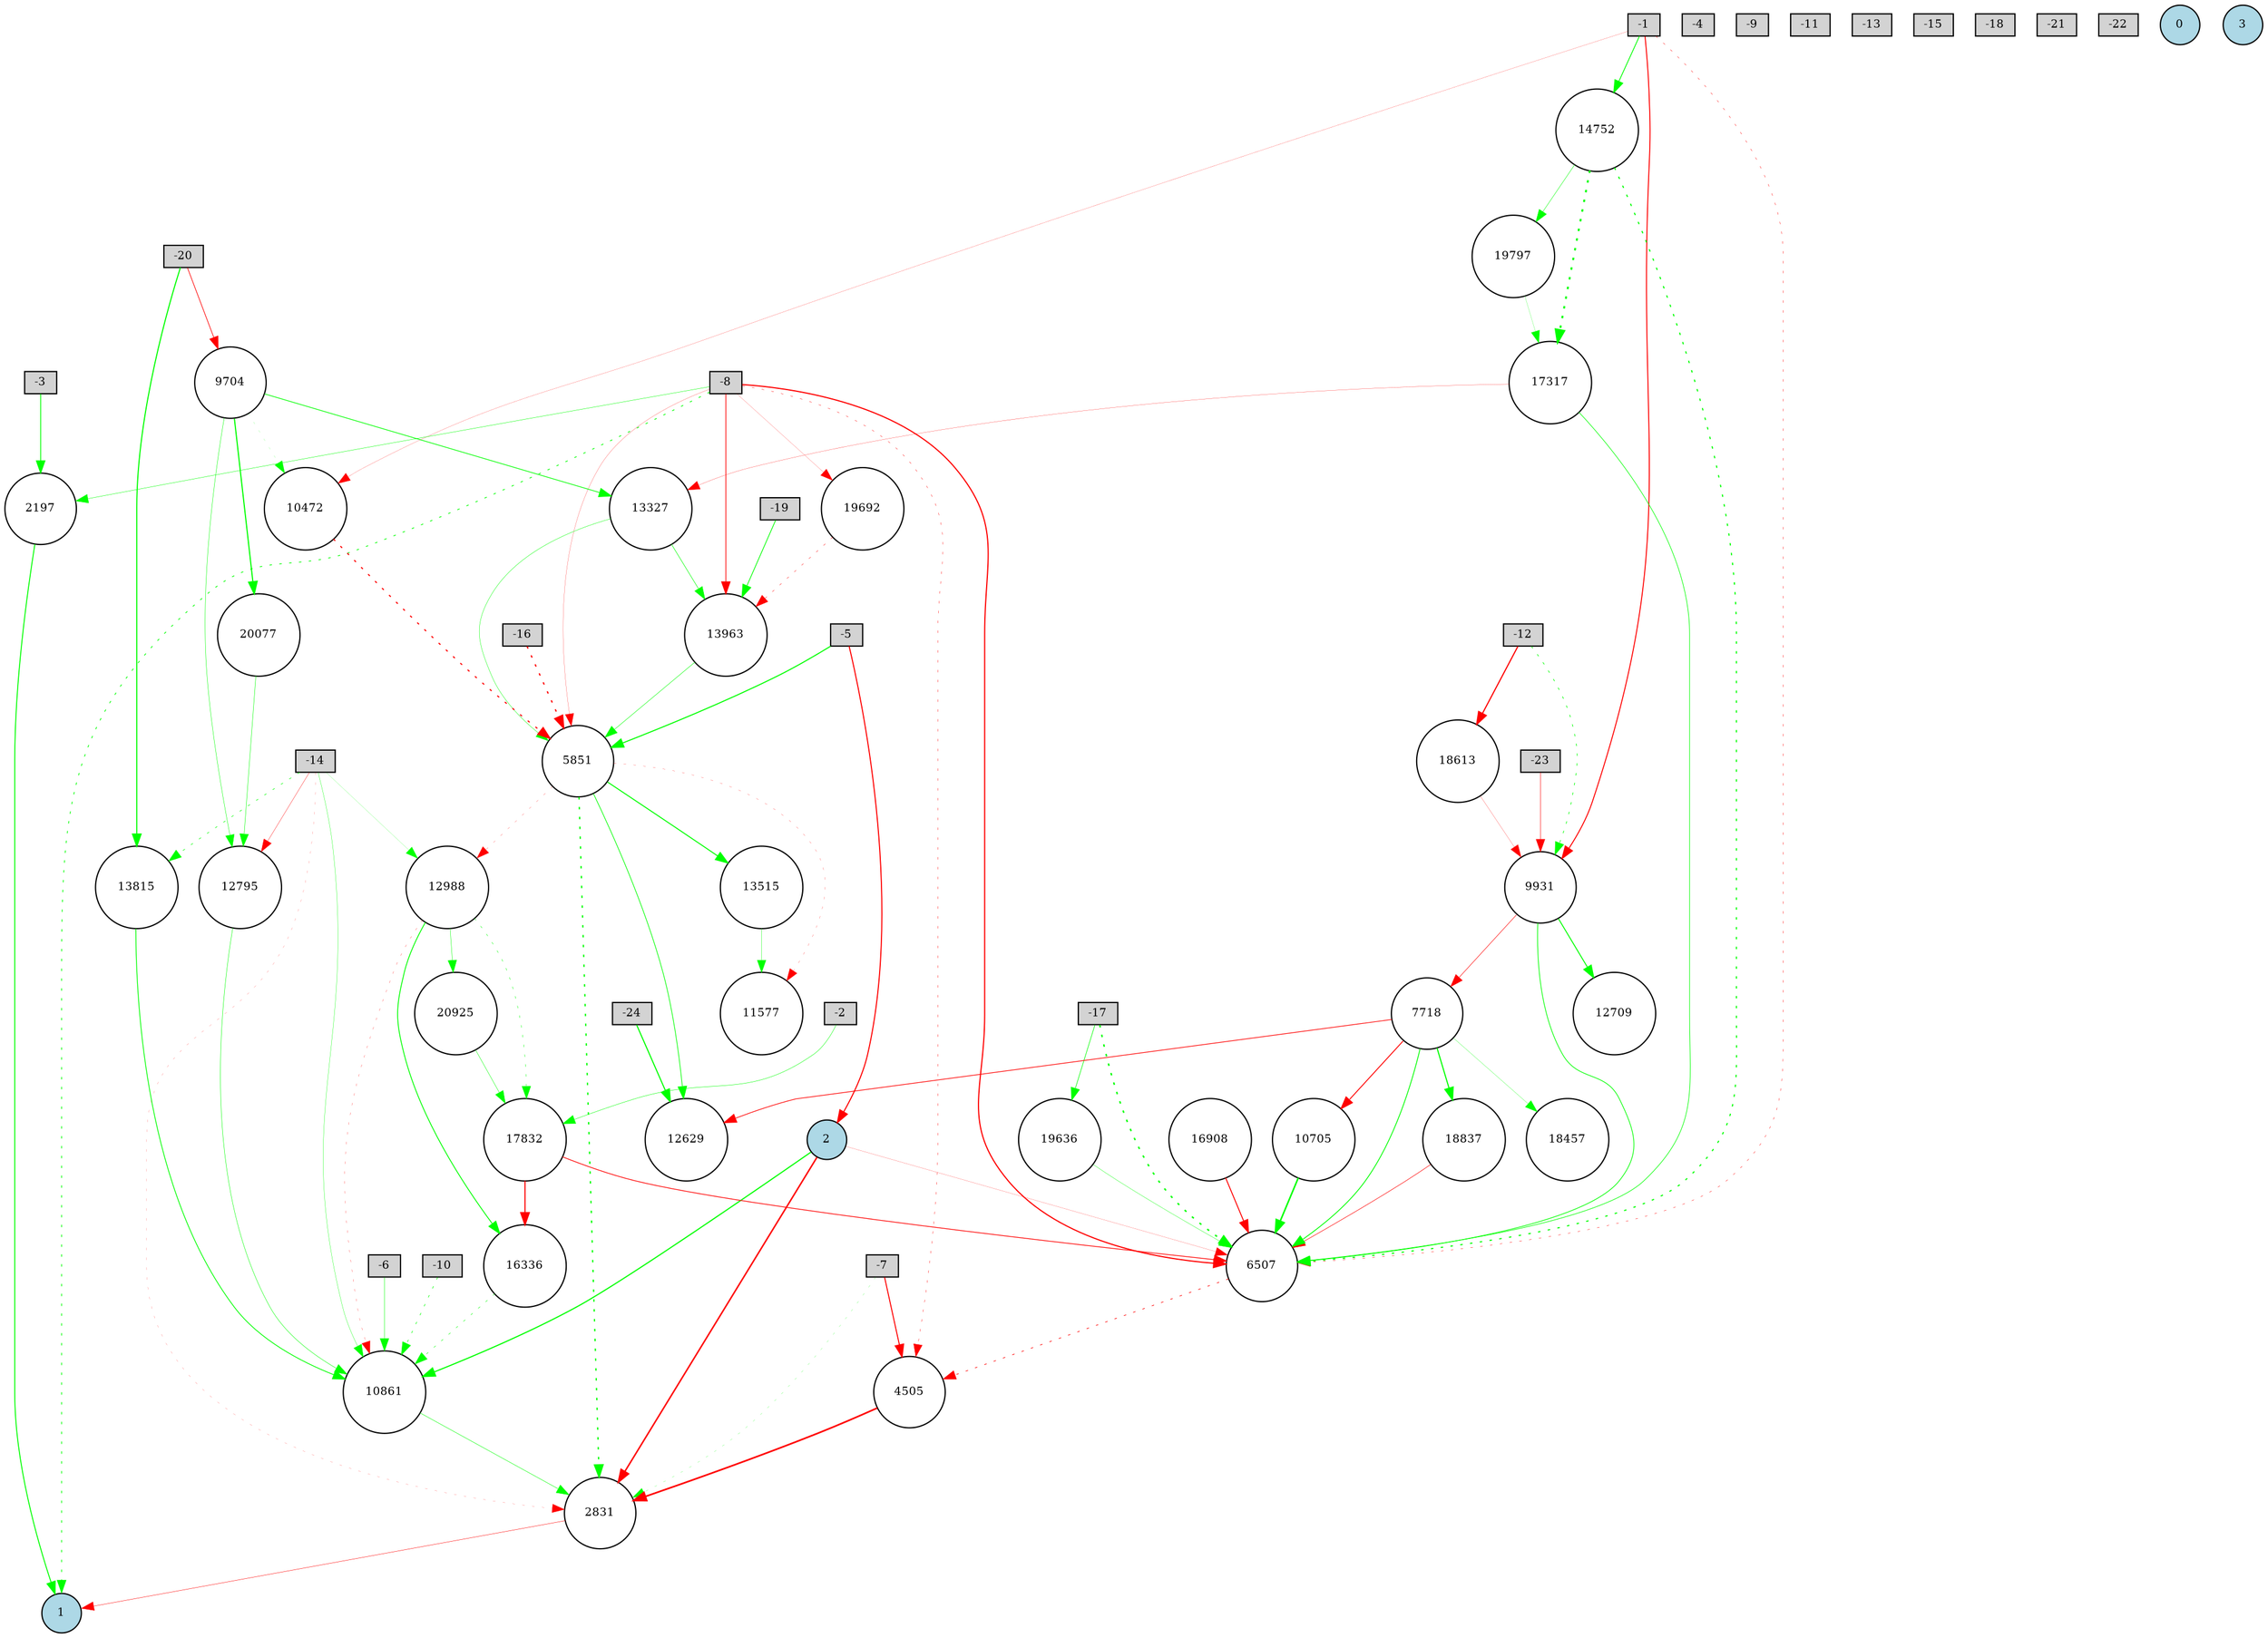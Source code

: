 digraph {
	node [fontsize=9 height=0.2 shape=circle width=0.2]
	-1 [fillcolor=lightgray shape=box style=filled]
	-2 [fillcolor=lightgray shape=box style=filled]
	-3 [fillcolor=lightgray shape=box style=filled]
	-4 [fillcolor=lightgray shape=box style=filled]
	-5 [fillcolor=lightgray shape=box style=filled]
	-6 [fillcolor=lightgray shape=box style=filled]
	-7 [fillcolor=lightgray shape=box style=filled]
	-8 [fillcolor=lightgray shape=box style=filled]
	-9 [fillcolor=lightgray shape=box style=filled]
	-10 [fillcolor=lightgray shape=box style=filled]
	-11 [fillcolor=lightgray shape=box style=filled]
	-12 [fillcolor=lightgray shape=box style=filled]
	-13 [fillcolor=lightgray shape=box style=filled]
	-14 [fillcolor=lightgray shape=box style=filled]
	-15 [fillcolor=lightgray shape=box style=filled]
	-16 [fillcolor=lightgray shape=box style=filled]
	-17 [fillcolor=lightgray shape=box style=filled]
	-18 [fillcolor=lightgray shape=box style=filled]
	-19 [fillcolor=lightgray shape=box style=filled]
	-20 [fillcolor=lightgray shape=box style=filled]
	-21 [fillcolor=lightgray shape=box style=filled]
	-22 [fillcolor=lightgray shape=box style=filled]
	-23 [fillcolor=lightgray shape=box style=filled]
	-24 [fillcolor=lightgray shape=box style=filled]
	0 [fillcolor=lightblue style=filled]
	1 [fillcolor=lightblue style=filled]
	2 [fillcolor=lightblue style=filled]
	3 [fillcolor=lightblue style=filled]
	13963 [fillcolor=white style=filled]
	16908 [fillcolor=white style=filled]
	13327 [fillcolor=white style=filled]
	2831 [fillcolor=white style=filled]
	18837 [fillcolor=white style=filled]
	2197 [fillcolor=white style=filled]
	4505 [fillcolor=white style=filled]
	18457 [fillcolor=white style=filled]
	14752 [fillcolor=white style=filled]
	17317 [fillcolor=white style=filled]
	12709 [fillcolor=white style=filled]
	7718 [fillcolor=white style=filled]
	17832 [fillcolor=white style=filled]
	19636 [fillcolor=white style=filled]
	18613 [fillcolor=white style=filled]
	11577 [fillcolor=white style=filled]
	12988 [fillcolor=white style=filled]
	20925 [fillcolor=white style=filled]
	9931 [fillcolor=white style=filled]
	13515 [fillcolor=white style=filled]
	16336 [fillcolor=white style=filled]
	10705 [fillcolor=white style=filled]
	12629 [fillcolor=white style=filled]
	19797 [fillcolor=white style=filled]
	5851 [fillcolor=white style=filled]
	9704 [fillcolor=white style=filled]
	10472 [fillcolor=white style=filled]
	6507 [fillcolor=white style=filled]
	19692 [fillcolor=white style=filled]
	10861 [fillcolor=white style=filled]
	20077 [fillcolor=white style=filled]
	13815 [fillcolor=white style=filled]
	12795 [fillcolor=white style=filled]
	-8 -> 19692 [color=red penwidth=0.11985245558888746 style=solid]
	9931 -> 12709 [color=green penwidth=0.7738310608054404 style=solid]
	-17 -> 19636 [color=green penwidth=0.46008736792335925 style=solid]
	10705 -> 6507 [color=green penwidth=1.2451046342833467 style=solid]
	12988 -> 20925 [color=green penwidth=0.30000000000000004 style=solid]
	-2 -> 17832 [color=green penwidth=0.31092099119013183 style=solid]
	-12 -> 9931 [color=green penwidth=0.489883023881558 style=dotted]
	2831 -> 1 [color=red penwidth=0.29823588106902976 style=solid]
	-1 -> 9931 [color=red penwidth=0.7969116324682746 style=solid]
	-16 -> 5851 [color=red penwidth=1.0108649060199042 style=dotted]
	19797 -> 17317 [color=green penwidth=0.15248549420582153 style=solid]
	-7 -> 2831 [color=green penwidth=0.13735745926650683 style=dotted]
	-8 -> 1 [color=green penwidth=0.5899023886517806 style=dotted]
	9704 -> 20077 [color=green penwidth=0.9327566729076174 style=solid]
	-8 -> 6507 [color=red penwidth=0.9415907591584959 style=solid]
	17832 -> 16336 [color=red penwidth=0.9251734915379316 style=solid]
	9704 -> 13327 [color=green penwidth=0.5785893650221021 style=solid]
	-19 -> 13963 [color=green penwidth=0.6011848286566994 style=solid]
	5851 -> 13515 [color=green penwidth=0.804197651063972 style=solid]
	9931 -> 6507 [color=green penwidth=0.5727422665949875 style=solid]
	-8 -> 2197 [color=green penwidth=0.2949885492305381 style=solid]
	-7 -> 4505 [color=red penwidth=0.8241652809038231 style=solid]
	7718 -> 18837 [color=green penwidth=0.9126203444402271 style=solid]
	-1 -> 6507 [color=red penwidth=0.2724785453117615 style=dotted]
	14752 -> 6507 [color=green penwidth=0.9013894896689999 style=dotted]
	18613 -> 9931 [color=red penwidth=0.15353119313635816 style=solid]
	12988 -> 10861 [color=red penwidth=0.1773366434266866 style=dotted]
	16908 -> 6507 [color=red penwidth=0.7790392882359056 style=solid]
	17317 -> 6507 [color=green penwidth=0.4722899970013449 style=solid]
	5851 -> 11577 [color=red penwidth=0.152183308802383 style=dotted]
	-1 -> 10472 [color=red penwidth=0.13161843499361783 style=solid]
	-8 -> 4505 [color=red penwidth=0.2636074670364563 style=dotted]
	7718 -> 18457 [color=green penwidth=0.180855498764934 style=solid]
	-23 -> 9931 [color=red penwidth=0.37147741658643707 style=solid]
	-14 -> 12988 [color=green penwidth=0.10819707812557089 style=solid]
	13515 -> 11577 [color=green penwidth=0.25159182584020323 style=solid]
	16336 -> 10861 [color=green penwidth=0.33458326172926844 style=dotted]
	9931 -> 7718 [color=red penwidth=0.37937316509698094 style=solid]
	-12 -> 18613 [color=red penwidth=0.9449451828439042 style=solid]
	-20 -> 13815 [color=green penwidth=0.894586403549368 style=solid]
	-14 -> 12795 [color=red penwidth=0.23972861539153262 style=solid]
	-14 -> 2831 [color=red penwidth=0.11724253723288922 style=dotted]
	17317 -> 13327 [color=red penwidth=0.16487628734677198 style=solid]
	13963 -> 5851 [color=green penwidth=0.3430053037519213 style=solid]
	19636 -> 6507 [color=green penwidth=0.24415672339248867 style=solid]
	-20 -> 9704 [color=red penwidth=0.5179551317547876 style=solid]
	-14 -> 10861 [color=green penwidth=0.23367192031694578 style=solid]
	14752 -> 19797 [color=green penwidth=0.3211812273139184 style=solid]
	-5 -> 5851 [color=green penwidth=0.8590716618976649 style=solid]
	-10 -> 10861 [color=green penwidth=0.4213873140156694 style=dotted]
	5851 -> 12629 [color=green penwidth=0.5410354518200885 style=solid]
	-24 -> 12629 [color=green penwidth=0.8957141456540382 style=solid]
	17832 -> 6507 [color=red penwidth=0.6037521940505508 style=solid]
	2 -> 6507 [color=red penwidth=0.12709738988901773 style=solid]
	7718 -> 10705 [color=red penwidth=0.7315373350779985 style=solid]
	14752 -> 17317 [color=green penwidth=1.5405871295316143 style=dotted]
	10472 -> 5851 [color=red penwidth=0.9038452377608802 style=dotted]
	-6 -> 10861 [color=green penwidth=0.33838586703475415 style=solid]
	12988 -> 16336 [color=green penwidth=0.7064098753513252 style=solid]
	2197 -> 1 [color=green penwidth=0.7855166363295746 style=solid]
	10861 -> 2831 [color=green penwidth=0.33316418772637657 style=solid]
	13327 -> 13963 [color=green penwidth=0.40308205069684166 style=solid]
	19692 -> 13963 [color=red penwidth=0.27385299592727397 style=dotted]
	4505 -> 2831 [color=red penwidth=1.3386228222255667 style=solid]
	12795 -> 10861 [color=green penwidth=0.3333899256356874 style=solid]
	-8 -> 13963 [color=red penwidth=0.6024026894399226 style=solid]
	13327 -> 5851 [color=green penwidth=0.28572988209438066 style=solid]
	-3 -> 2197 [color=green penwidth=0.6629865250629079 style=solid]
	7718 -> 6507 [color=green penwidth=0.6761519971852987 style=solid]
	5851 -> 2831 [color=green penwidth=1.0315449788674906 style=dotted]
	-8 -> 5851 [color=red penwidth=0.15380252702371988 style=solid]
	12988 -> 17832 [color=green penwidth=0.3050624593994438 style=dotted]
	18837 -> 6507 [color=red penwidth=0.3921068230441116 style=solid]
	6507 -> 4505 [color=red penwidth=0.4857902772106848 style=dotted]
	5851 -> 12988 [color=red penwidth=0.14981328482970235 style=dotted]
	9704 -> 12795 [color=green penwidth=0.3132291760484103 style=solid]
	-1 -> 14752 [color=green penwidth=0.6654017790437822 style=solid]
	-14 -> 13815 [color=green penwidth=0.41518655156942963 style=dotted]
	20925 -> 17832 [color=green penwidth=0.3050624593994438 style=solid]
	2 -> 10861 [color=green penwidth=0.9333626597460867 style=solid]
	7718 -> 12629 [color=red penwidth=0.5660416946363551 style=solid]
	20077 -> 12795 [color=green penwidth=0.33034699965588854 style=solid]
	-17 -> 6507 [color=green penwidth=1.1988512035469499 style=dotted]
	9704 -> 10472 [color=green penwidth=0.10115494839120986 style=dotted]
	2 -> 2831 [color=red penwidth=1.2076813125063808 style=solid]
	-5 -> 2 [color=red penwidth=0.8766405409926034 style=solid]
	13815 -> 10861 [color=green penwidth=0.6416104885641418 style=solid]
}
